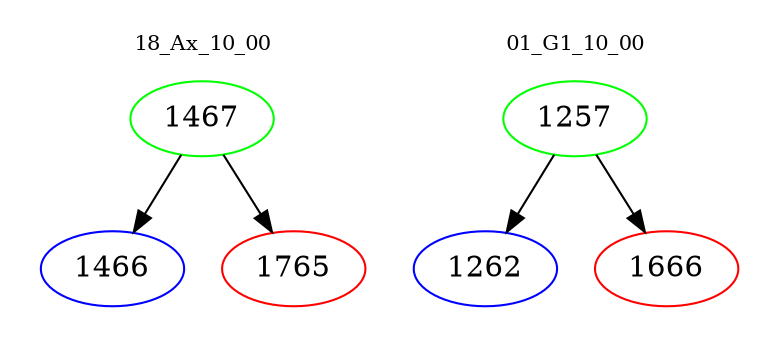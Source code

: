 digraph{
subgraph cluster_0 {
color = white
label = "18_Ax_10_00";
fontsize=10;
T0_1467 [label="1467", color="green"]
T0_1467 -> T0_1466 [color="black"]
T0_1466 [label="1466", color="blue"]
T0_1467 -> T0_1765 [color="black"]
T0_1765 [label="1765", color="red"]
}
subgraph cluster_1 {
color = white
label = "01_G1_10_00";
fontsize=10;
T1_1257 [label="1257", color="green"]
T1_1257 -> T1_1262 [color="black"]
T1_1262 [label="1262", color="blue"]
T1_1257 -> T1_1666 [color="black"]
T1_1666 [label="1666", color="red"]
}
}

